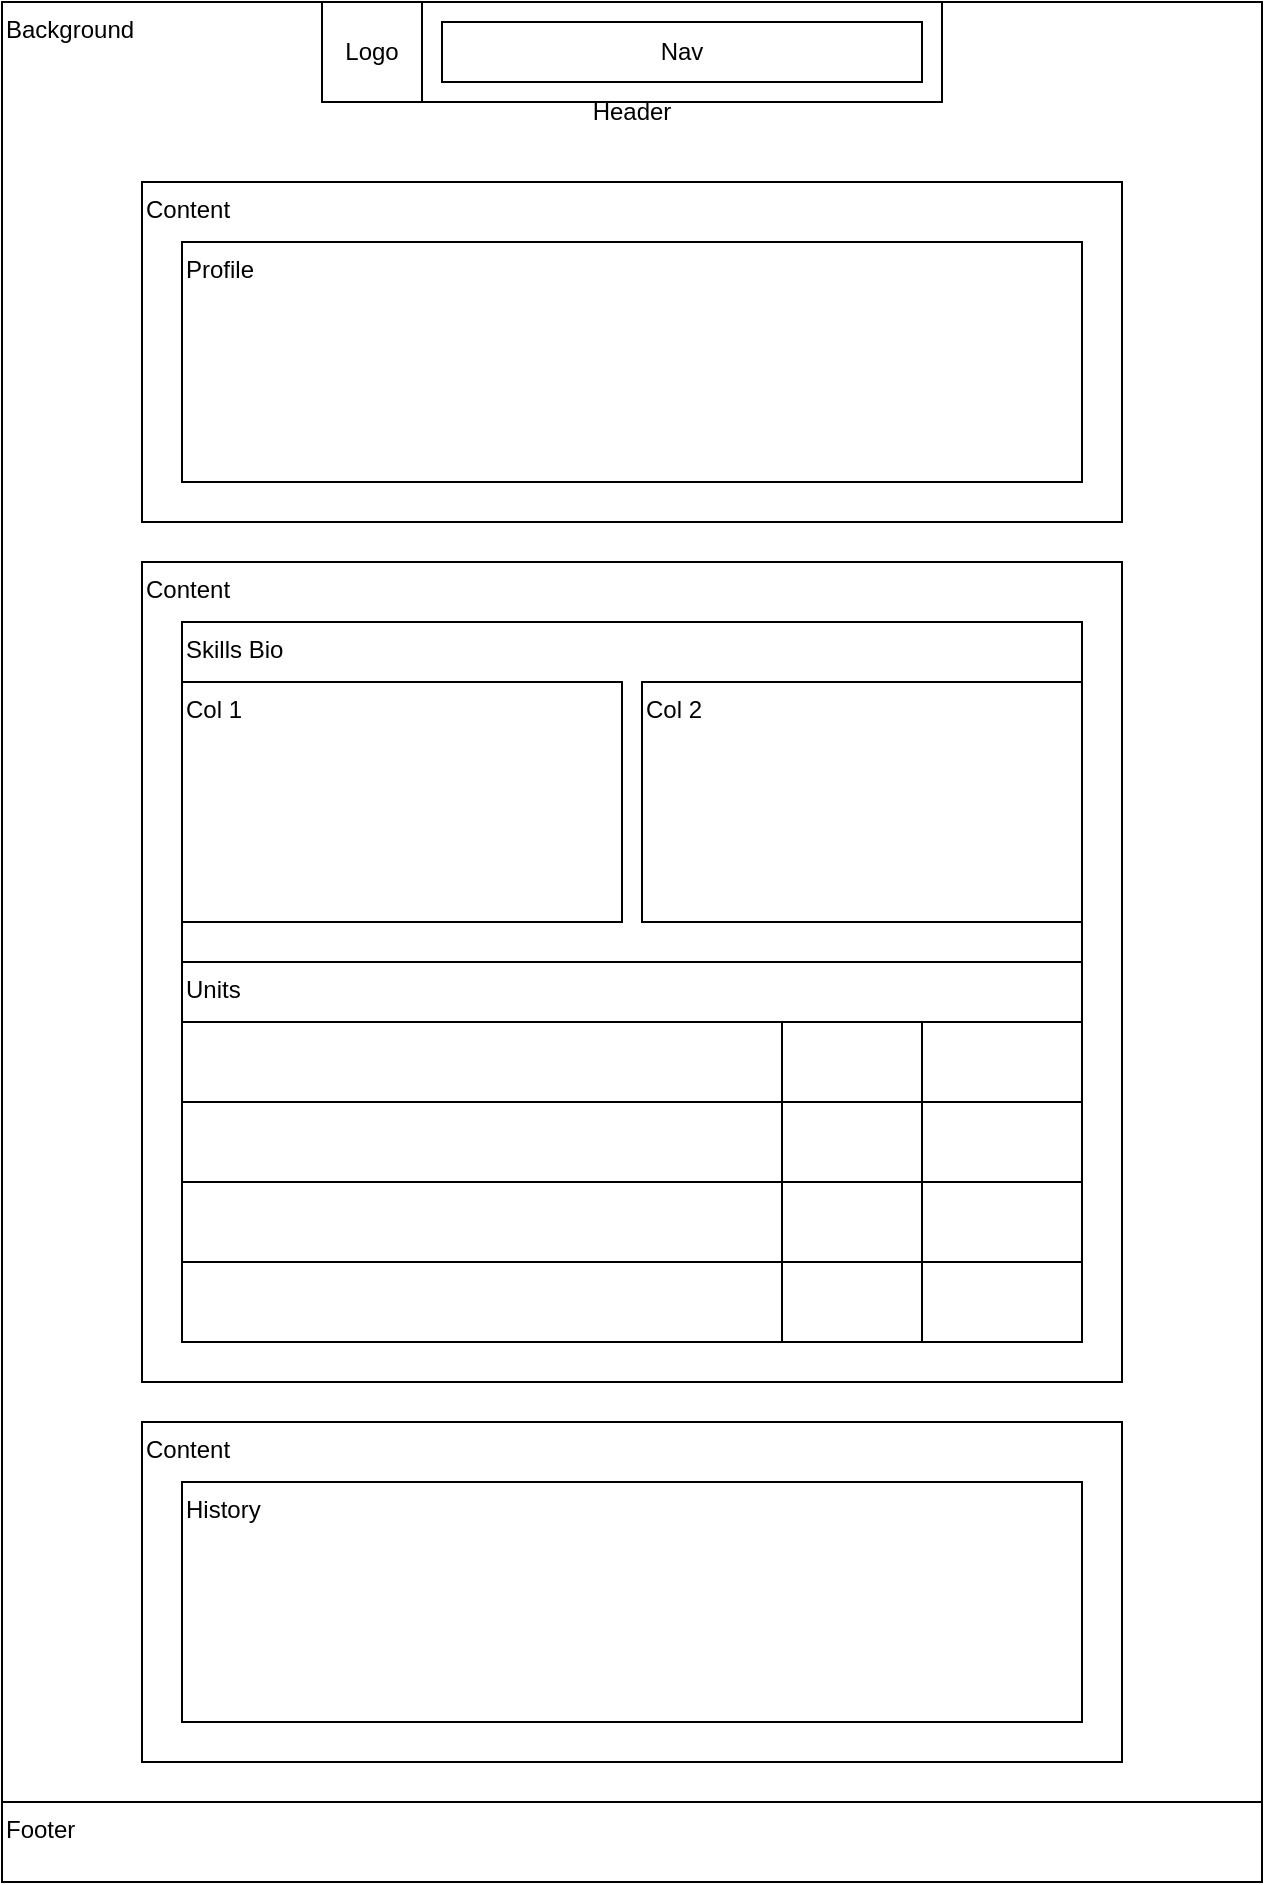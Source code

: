 <mxfile version="24.2.1" type="device">
  <diagram name="Page-1" id="GAzlBbVdNplGqc41zSaA">
    <mxGraphModel dx="1016" dy="940" grid="1" gridSize="10" guides="1" tooltips="1" connect="1" arrows="1" fold="1" page="1" pageScale="1" pageWidth="1169" pageHeight="827" math="0" shadow="0">
      <root>
        <mxCell id="0" />
        <mxCell id="1" parent="0" />
        <mxCell id="rLnFbUhB1rJjn5ScQL3Y-1" value="&lt;div align=&quot;left&quot;&gt;Background&lt;/div&gt;" style="rounded=0;whiteSpace=wrap;html=1;align=left;verticalAlign=top;" vertex="1" parent="1">
          <mxGeometry width="630" height="940" as="geometry" />
        </mxCell>
        <mxCell id="rLnFbUhB1rJjn5ScQL3Y-2" value="&lt;p style=&quot;line-height: 120%;&quot;&gt;Header&lt;/p&gt;" style="rounded=0;whiteSpace=wrap;html=1;" vertex="1" parent="1">
          <mxGeometry x="160" width="310" height="50" as="geometry" />
        </mxCell>
        <mxCell id="rLnFbUhB1rJjn5ScQL3Y-3" value="Logo" style="rounded=0;whiteSpace=wrap;html=1;" vertex="1" parent="1">
          <mxGeometry x="160" width="50" height="50" as="geometry" />
        </mxCell>
        <mxCell id="rLnFbUhB1rJjn5ScQL3Y-4" value="Nav" style="rounded=0;whiteSpace=wrap;html=1;" vertex="1" parent="1">
          <mxGeometry x="220" y="10" width="240" height="30" as="geometry" />
        </mxCell>
        <mxCell id="rLnFbUhB1rJjn5ScQL3Y-5" value="Header" style="text;html=1;align=center;verticalAlign=middle;whiteSpace=wrap;rounded=0;" vertex="1" parent="1">
          <mxGeometry x="285" y="40" width="60" height="30" as="geometry" />
        </mxCell>
        <mxCell id="rLnFbUhB1rJjn5ScQL3Y-6" value="Content" style="rounded=0;whiteSpace=wrap;html=1;align=left;verticalAlign=top;spacing=2;" vertex="1" parent="1">
          <mxGeometry x="70" y="90" width="490" height="170" as="geometry" />
        </mxCell>
        <mxCell id="rLnFbUhB1rJjn5ScQL3Y-8" value="Profile" style="rounded=0;whiteSpace=wrap;html=1;align=left;verticalAlign=top;" vertex="1" parent="1">
          <mxGeometry x="90" y="120" width="450" height="120" as="geometry" />
        </mxCell>
        <mxCell id="rLnFbUhB1rJjn5ScQL3Y-9" value="Content" style="rounded=0;whiteSpace=wrap;html=1;align=left;verticalAlign=top;spacing=2;" vertex="1" parent="1">
          <mxGeometry x="70" y="280" width="490" height="410" as="geometry" />
        </mxCell>
        <mxCell id="rLnFbUhB1rJjn5ScQL3Y-10" value="Skills Bio" style="rounded=0;whiteSpace=wrap;html=1;align=left;verticalAlign=top;" vertex="1" parent="1">
          <mxGeometry x="90" y="310" width="450" height="350" as="geometry" />
        </mxCell>
        <mxCell id="rLnFbUhB1rJjn5ScQL3Y-11" value="Col 1" style="rounded=0;whiteSpace=wrap;html=1;align=left;verticalAlign=top;" vertex="1" parent="1">
          <mxGeometry x="90" y="340" width="220" height="120" as="geometry" />
        </mxCell>
        <mxCell id="rLnFbUhB1rJjn5ScQL3Y-12" value="Col 2" style="rounded=0;whiteSpace=wrap;html=1;align=left;verticalAlign=top;" vertex="1" parent="1">
          <mxGeometry x="320" y="340" width="220" height="120" as="geometry" />
        </mxCell>
        <mxCell id="rLnFbUhB1rJjn5ScQL3Y-26" value="Units" style="rounded=0;whiteSpace=wrap;html=1;align=left;verticalAlign=top;" vertex="1" parent="1">
          <mxGeometry x="90" y="480" width="450" height="180" as="geometry" />
        </mxCell>
        <mxCell id="rLnFbUhB1rJjn5ScQL3Y-13" value="" style="shape=table;startSize=0;container=1;collapsible=0;childLayout=tableLayout;fontSize=16;" vertex="1" parent="1">
          <mxGeometry x="90" y="510" width="450" height="160" as="geometry" />
        </mxCell>
        <mxCell id="rLnFbUhB1rJjn5ScQL3Y-14" value="" style="shape=tableRow;horizontal=0;startSize=0;swimlaneHead=0;swimlaneBody=0;strokeColor=inherit;top=0;left=0;bottom=0;right=0;collapsible=0;dropTarget=0;fillColor=none;points=[[0,0.5],[1,0.5]];portConstraint=eastwest;fontSize=16;" vertex="1" parent="rLnFbUhB1rJjn5ScQL3Y-13">
          <mxGeometry width="450" height="40" as="geometry" />
        </mxCell>
        <mxCell id="rLnFbUhB1rJjn5ScQL3Y-15" value="" style="shape=partialRectangle;html=1;whiteSpace=wrap;connectable=0;strokeColor=inherit;overflow=hidden;fillColor=none;top=0;left=0;bottom=0;right=0;pointerEvents=1;fontSize=16;" vertex="1" parent="rLnFbUhB1rJjn5ScQL3Y-14">
          <mxGeometry width="300" height="40" as="geometry">
            <mxRectangle width="300" height="40" as="alternateBounds" />
          </mxGeometry>
        </mxCell>
        <mxCell id="rLnFbUhB1rJjn5ScQL3Y-16" value="" style="shape=partialRectangle;html=1;whiteSpace=wrap;connectable=0;strokeColor=inherit;overflow=hidden;fillColor=none;top=0;left=0;bottom=0;right=0;pointerEvents=1;fontSize=16;" vertex="1" parent="rLnFbUhB1rJjn5ScQL3Y-14">
          <mxGeometry x="300" width="70" height="40" as="geometry">
            <mxRectangle width="70" height="40" as="alternateBounds" />
          </mxGeometry>
        </mxCell>
        <mxCell id="rLnFbUhB1rJjn5ScQL3Y-17" value="" style="shape=partialRectangle;html=1;whiteSpace=wrap;connectable=0;strokeColor=inherit;overflow=hidden;fillColor=none;top=0;left=0;bottom=0;right=0;pointerEvents=1;fontSize=16;" vertex="1" parent="rLnFbUhB1rJjn5ScQL3Y-14">
          <mxGeometry x="370" width="80" height="40" as="geometry">
            <mxRectangle width="80" height="40" as="alternateBounds" />
          </mxGeometry>
        </mxCell>
        <mxCell id="rLnFbUhB1rJjn5ScQL3Y-18" value="" style="shape=tableRow;horizontal=0;startSize=0;swimlaneHead=0;swimlaneBody=0;strokeColor=inherit;top=0;left=0;bottom=0;right=0;collapsible=0;dropTarget=0;fillColor=none;points=[[0,0.5],[1,0.5]];portConstraint=eastwest;fontSize=16;" vertex="1" parent="rLnFbUhB1rJjn5ScQL3Y-13">
          <mxGeometry y="40" width="450" height="40" as="geometry" />
        </mxCell>
        <mxCell id="rLnFbUhB1rJjn5ScQL3Y-19" value="" style="shape=partialRectangle;html=1;whiteSpace=wrap;connectable=0;strokeColor=inherit;overflow=hidden;fillColor=none;top=0;left=0;bottom=0;right=0;pointerEvents=1;fontSize=16;" vertex="1" parent="rLnFbUhB1rJjn5ScQL3Y-18">
          <mxGeometry width="300" height="40" as="geometry">
            <mxRectangle width="300" height="40" as="alternateBounds" />
          </mxGeometry>
        </mxCell>
        <mxCell id="rLnFbUhB1rJjn5ScQL3Y-20" value="" style="shape=partialRectangle;html=1;whiteSpace=wrap;connectable=0;strokeColor=inherit;overflow=hidden;fillColor=none;top=0;left=0;bottom=0;right=0;pointerEvents=1;fontSize=16;" vertex="1" parent="rLnFbUhB1rJjn5ScQL3Y-18">
          <mxGeometry x="300" width="70" height="40" as="geometry">
            <mxRectangle width="70" height="40" as="alternateBounds" />
          </mxGeometry>
        </mxCell>
        <mxCell id="rLnFbUhB1rJjn5ScQL3Y-21" value="" style="shape=partialRectangle;html=1;whiteSpace=wrap;connectable=0;strokeColor=inherit;overflow=hidden;fillColor=none;top=0;left=0;bottom=0;right=0;pointerEvents=1;fontSize=16;" vertex="1" parent="rLnFbUhB1rJjn5ScQL3Y-18">
          <mxGeometry x="370" width="80" height="40" as="geometry">
            <mxRectangle width="80" height="40" as="alternateBounds" />
          </mxGeometry>
        </mxCell>
        <mxCell id="rLnFbUhB1rJjn5ScQL3Y-22" value="" style="shape=tableRow;horizontal=0;startSize=0;swimlaneHead=0;swimlaneBody=0;strokeColor=inherit;top=0;left=0;bottom=0;right=0;collapsible=0;dropTarget=0;fillColor=none;points=[[0,0.5],[1,0.5]];portConstraint=eastwest;fontSize=16;" vertex="1" parent="rLnFbUhB1rJjn5ScQL3Y-13">
          <mxGeometry y="80" width="450" height="40" as="geometry" />
        </mxCell>
        <mxCell id="rLnFbUhB1rJjn5ScQL3Y-23" value="" style="shape=partialRectangle;html=1;whiteSpace=wrap;connectable=0;strokeColor=inherit;overflow=hidden;fillColor=none;top=0;left=0;bottom=0;right=0;pointerEvents=1;fontSize=16;" vertex="1" parent="rLnFbUhB1rJjn5ScQL3Y-22">
          <mxGeometry width="300" height="40" as="geometry">
            <mxRectangle width="300" height="40" as="alternateBounds" />
          </mxGeometry>
        </mxCell>
        <mxCell id="rLnFbUhB1rJjn5ScQL3Y-24" value="" style="shape=partialRectangle;html=1;whiteSpace=wrap;connectable=0;strokeColor=inherit;overflow=hidden;fillColor=none;top=0;left=0;bottom=0;right=0;pointerEvents=1;fontSize=16;" vertex="1" parent="rLnFbUhB1rJjn5ScQL3Y-22">
          <mxGeometry x="300" width="70" height="40" as="geometry">
            <mxRectangle width="70" height="40" as="alternateBounds" />
          </mxGeometry>
        </mxCell>
        <mxCell id="rLnFbUhB1rJjn5ScQL3Y-25" value="" style="shape=partialRectangle;html=1;whiteSpace=wrap;connectable=0;strokeColor=inherit;overflow=hidden;fillColor=none;top=0;left=0;bottom=0;right=0;pointerEvents=1;fontSize=16;" vertex="1" parent="rLnFbUhB1rJjn5ScQL3Y-22">
          <mxGeometry x="370" width="80" height="40" as="geometry">
            <mxRectangle width="80" height="40" as="alternateBounds" />
          </mxGeometry>
        </mxCell>
        <mxCell id="rLnFbUhB1rJjn5ScQL3Y-27" style="shape=tableRow;horizontal=0;startSize=0;swimlaneHead=0;swimlaneBody=0;strokeColor=inherit;top=0;left=0;bottom=0;right=0;collapsible=0;dropTarget=0;fillColor=none;points=[[0,0.5],[1,0.5]];portConstraint=eastwest;fontSize=16;" vertex="1" parent="rLnFbUhB1rJjn5ScQL3Y-13">
          <mxGeometry y="120" width="450" height="40" as="geometry" />
        </mxCell>
        <mxCell id="rLnFbUhB1rJjn5ScQL3Y-28" style="shape=partialRectangle;html=1;whiteSpace=wrap;connectable=0;strokeColor=inherit;overflow=hidden;fillColor=none;top=0;left=0;bottom=0;right=0;pointerEvents=1;fontSize=16;" vertex="1" parent="rLnFbUhB1rJjn5ScQL3Y-27">
          <mxGeometry width="300" height="40" as="geometry">
            <mxRectangle width="300" height="40" as="alternateBounds" />
          </mxGeometry>
        </mxCell>
        <mxCell id="rLnFbUhB1rJjn5ScQL3Y-29" style="shape=partialRectangle;html=1;whiteSpace=wrap;connectable=0;strokeColor=inherit;overflow=hidden;fillColor=none;top=0;left=0;bottom=0;right=0;pointerEvents=1;fontSize=16;" vertex="1" parent="rLnFbUhB1rJjn5ScQL3Y-27">
          <mxGeometry x="300" width="70" height="40" as="geometry">
            <mxRectangle width="70" height="40" as="alternateBounds" />
          </mxGeometry>
        </mxCell>
        <mxCell id="rLnFbUhB1rJjn5ScQL3Y-30" style="shape=partialRectangle;html=1;whiteSpace=wrap;connectable=0;strokeColor=inherit;overflow=hidden;fillColor=none;top=0;left=0;bottom=0;right=0;pointerEvents=1;fontSize=16;" vertex="1" parent="rLnFbUhB1rJjn5ScQL3Y-27">
          <mxGeometry x="370" width="80" height="40" as="geometry">
            <mxRectangle width="80" height="40" as="alternateBounds" />
          </mxGeometry>
        </mxCell>
        <mxCell id="rLnFbUhB1rJjn5ScQL3Y-31" value="Content" style="rounded=0;whiteSpace=wrap;html=1;align=left;verticalAlign=top;spacing=2;" vertex="1" parent="1">
          <mxGeometry x="70" y="710" width="490" height="170" as="geometry" />
        </mxCell>
        <mxCell id="rLnFbUhB1rJjn5ScQL3Y-32" value="History" style="rounded=0;whiteSpace=wrap;html=1;align=left;verticalAlign=top;" vertex="1" parent="1">
          <mxGeometry x="90" y="740" width="450" height="120" as="geometry" />
        </mxCell>
        <mxCell id="rLnFbUhB1rJjn5ScQL3Y-33" value="Footer" style="rounded=0;whiteSpace=wrap;html=1;align=left;verticalAlign=top;" vertex="1" parent="1">
          <mxGeometry y="900" width="630" height="40" as="geometry" />
        </mxCell>
      </root>
    </mxGraphModel>
  </diagram>
</mxfile>
